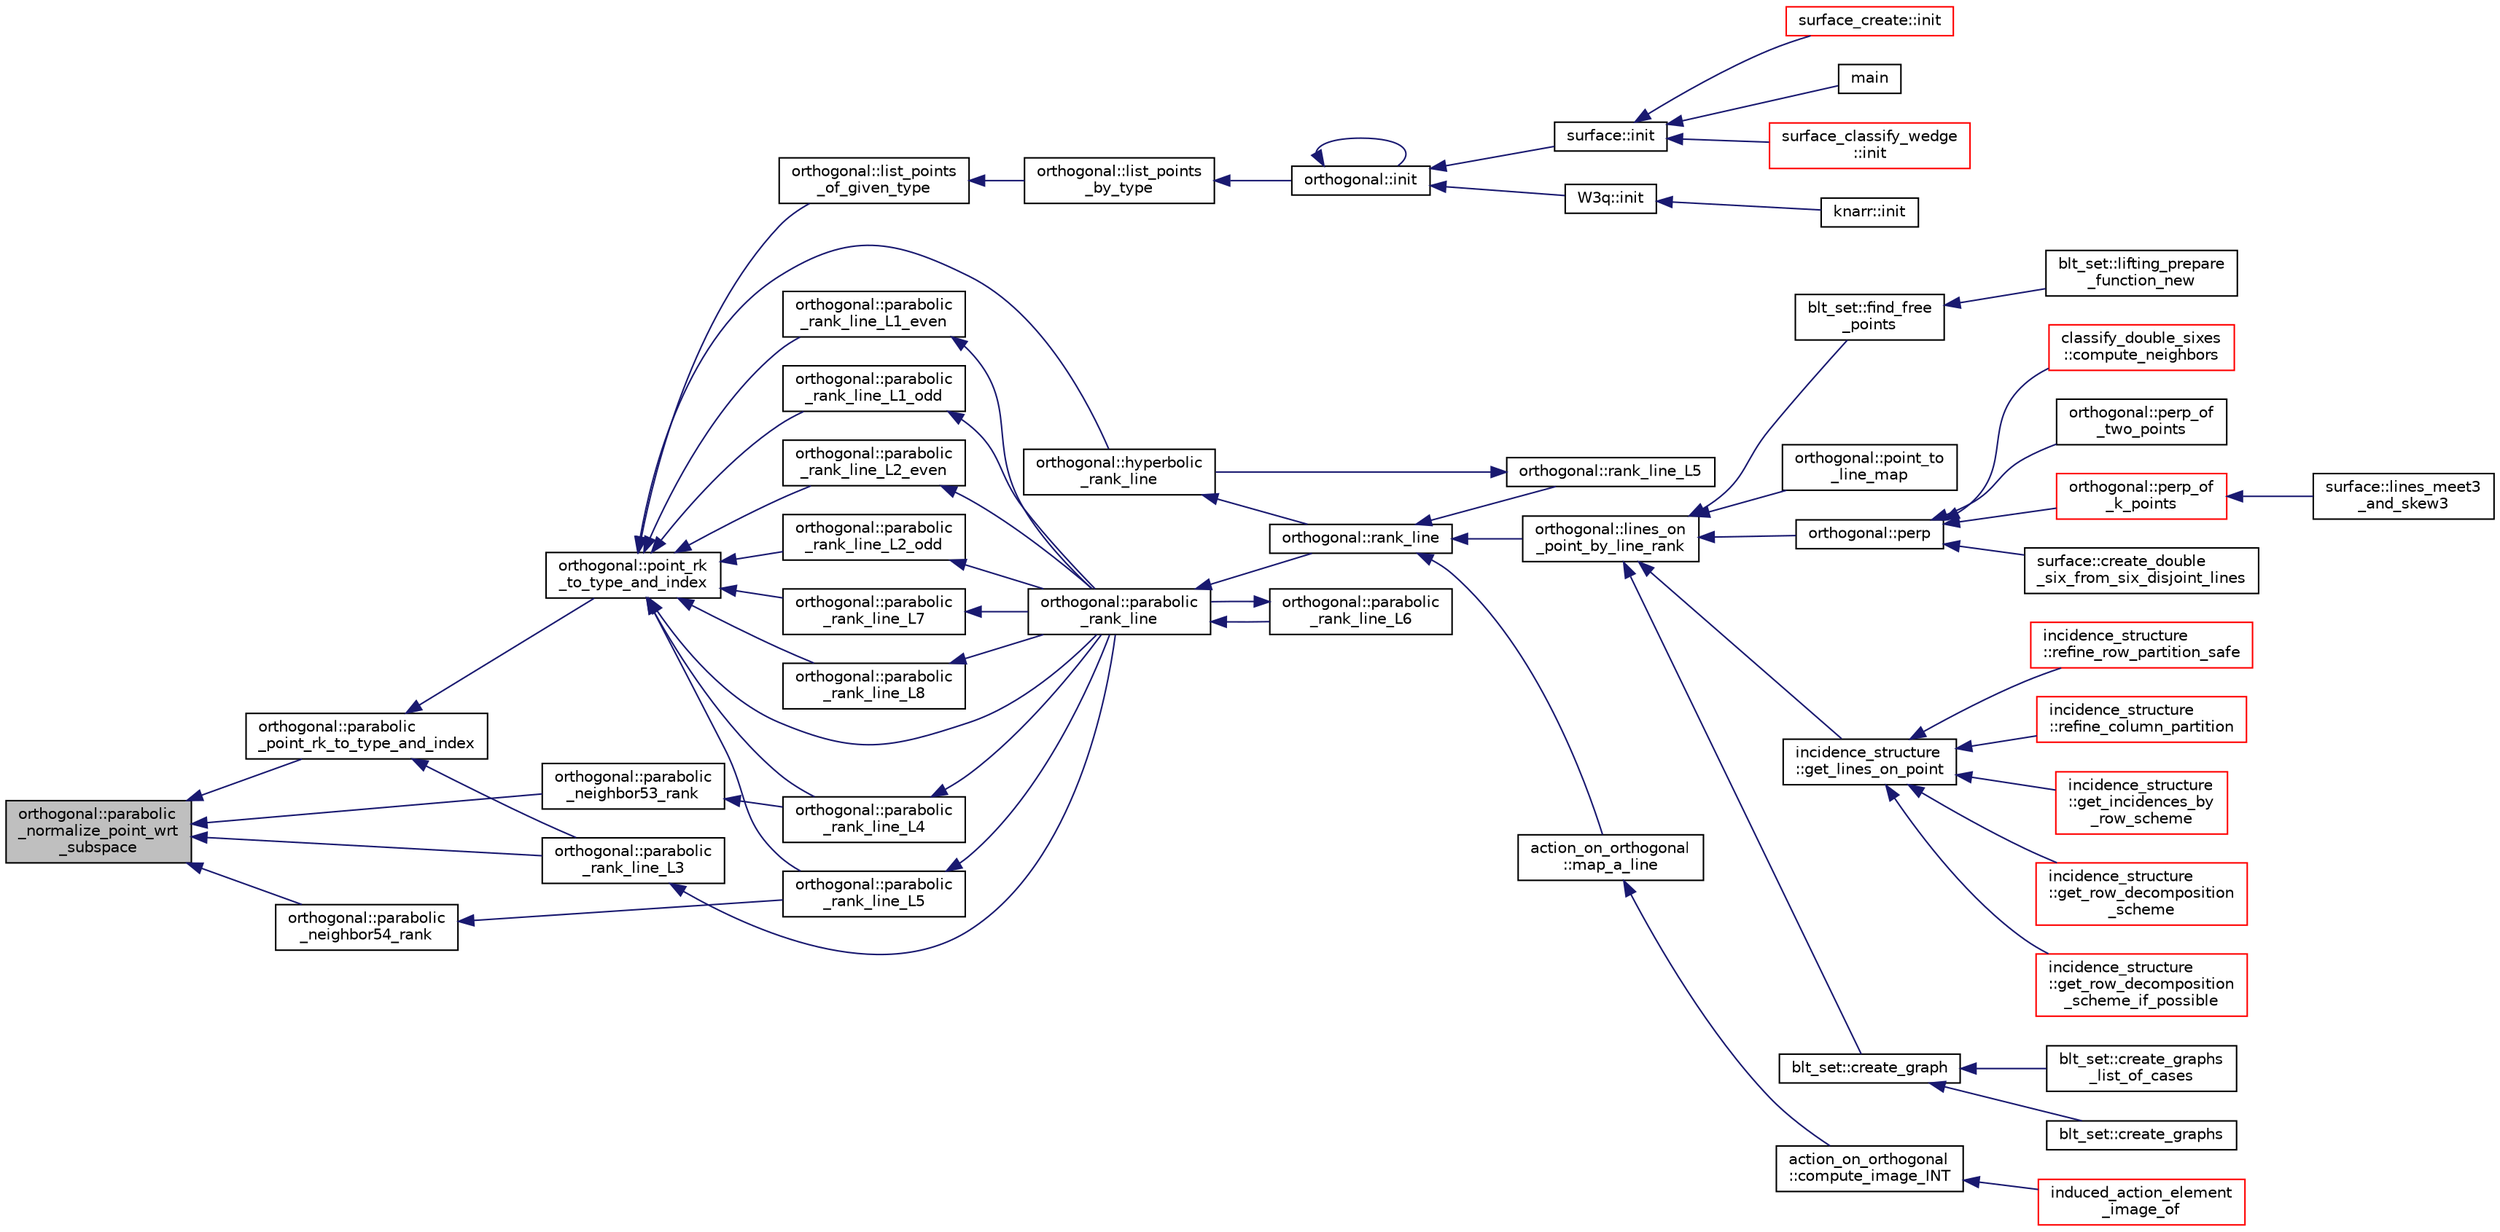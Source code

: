 digraph "orthogonal::parabolic_normalize_point_wrt_subspace"
{
  edge [fontname="Helvetica",fontsize="10",labelfontname="Helvetica",labelfontsize="10"];
  node [fontname="Helvetica",fontsize="10",shape=record];
  rankdir="LR";
  Node23245 [label="orthogonal::parabolic\l_normalize_point_wrt\l_subspace",height=0.2,width=0.4,color="black", fillcolor="grey75", style="filled", fontcolor="black"];
  Node23245 -> Node23246 [dir="back",color="midnightblue",fontsize="10",style="solid",fontname="Helvetica"];
  Node23246 [label="orthogonal::parabolic\l_point_rk_to_type_and_index",height=0.2,width=0.4,color="black", fillcolor="white", style="filled",URL="$d7/daa/classorthogonal.html#aadca2791fa70e971edf85858b725502d"];
  Node23246 -> Node23247 [dir="back",color="midnightblue",fontsize="10",style="solid",fontname="Helvetica"];
  Node23247 [label="orthogonal::point_rk\l_to_type_and_index",height=0.2,width=0.4,color="black", fillcolor="white", style="filled",URL="$d7/daa/classorthogonal.html#a5419c9c6b60c81e6e66f3606e7ad1815"];
  Node23247 -> Node23248 [dir="back",color="midnightblue",fontsize="10",style="solid",fontname="Helvetica"];
  Node23248 [label="orthogonal::list_points\l_of_given_type",height=0.2,width=0.4,color="black", fillcolor="white", style="filled",URL="$d7/daa/classorthogonal.html#a80ded28f55a2191d5a5ec5fe9ee1a4c7"];
  Node23248 -> Node23249 [dir="back",color="midnightblue",fontsize="10",style="solid",fontname="Helvetica"];
  Node23249 [label="orthogonal::list_points\l_by_type",height=0.2,width=0.4,color="black", fillcolor="white", style="filled",URL="$d7/daa/classorthogonal.html#a078981d509c626c1cdad322ab94c697c"];
  Node23249 -> Node23250 [dir="back",color="midnightblue",fontsize="10",style="solid",fontname="Helvetica"];
  Node23250 [label="orthogonal::init",height=0.2,width=0.4,color="black", fillcolor="white", style="filled",URL="$d7/daa/classorthogonal.html#a8bd53ba30f34ac50889503f0f3ef6deb"];
  Node23250 -> Node23250 [dir="back",color="midnightblue",fontsize="10",style="solid",fontname="Helvetica"];
  Node23250 -> Node23251 [dir="back",color="midnightblue",fontsize="10",style="solid",fontname="Helvetica"];
  Node23251 [label="surface::init",height=0.2,width=0.4,color="black", fillcolor="white", style="filled",URL="$d5/d88/classsurface.html#a90570b0ca6ab02988159f2c40cb27308"];
  Node23251 -> Node23252 [dir="back",color="midnightblue",fontsize="10",style="solid",fontname="Helvetica"];
  Node23252 [label="main",height=0.2,width=0.4,color="black", fillcolor="white", style="filled",URL="$d6/dc3/arc__lifting__main_8_c.html#a217dbf8b442f20279ea00b898af96f52"];
  Node23251 -> Node23253 [dir="back",color="midnightblue",fontsize="10",style="solid",fontname="Helvetica"];
  Node23253 [label="surface_classify_wedge\l::init",height=0.2,width=0.4,color="red", fillcolor="white", style="filled",URL="$d7/d5c/classsurface__classify__wedge.html#a43302106663b307aa8274a5112a7010a"];
  Node23251 -> Node23255 [dir="back",color="midnightblue",fontsize="10",style="solid",fontname="Helvetica"];
  Node23255 [label="surface_create::init",height=0.2,width=0.4,color="red", fillcolor="white", style="filled",URL="$de/da4/classsurface__create.html#ab0db5c12825f778e3caf8aa4da02eb06"];
  Node23250 -> Node23257 [dir="back",color="midnightblue",fontsize="10",style="solid",fontname="Helvetica"];
  Node23257 [label="W3q::init",height=0.2,width=0.4,color="black", fillcolor="white", style="filled",URL="$de/d2c/class_w3q.html#a215fe070895a4915537fcb1bfba4f777"];
  Node23257 -> Node23258 [dir="back",color="midnightblue",fontsize="10",style="solid",fontname="Helvetica"];
  Node23258 [label="knarr::init",height=0.2,width=0.4,color="black", fillcolor="white", style="filled",URL="$d7/de5/classknarr.html#a1e25f28aeec8f316cc0ce81eb89e670e"];
  Node23247 -> Node23259 [dir="back",color="midnightblue",fontsize="10",style="solid",fontname="Helvetica"];
  Node23259 [label="orthogonal::hyperbolic\l_rank_line",height=0.2,width=0.4,color="black", fillcolor="white", style="filled",URL="$d7/daa/classorthogonal.html#a2810f9a6851f445b03fdbfe2a888e9f5"];
  Node23259 -> Node23260 [dir="back",color="midnightblue",fontsize="10",style="solid",fontname="Helvetica"];
  Node23260 [label="orthogonal::rank_line",height=0.2,width=0.4,color="black", fillcolor="white", style="filled",URL="$d7/daa/classorthogonal.html#a5e1b5a3eb76840f425e71f25dabcd470"];
  Node23260 -> Node23261 [dir="back",color="midnightblue",fontsize="10",style="solid",fontname="Helvetica"];
  Node23261 [label="orthogonal::lines_on\l_point_by_line_rank",height=0.2,width=0.4,color="black", fillcolor="white", style="filled",URL="$d7/daa/classorthogonal.html#adc21874b6da3cd3585c704994fb538aa"];
  Node23261 -> Node23262 [dir="back",color="midnightblue",fontsize="10",style="solid",fontname="Helvetica"];
  Node23262 [label="blt_set::create_graph",height=0.2,width=0.4,color="black", fillcolor="white", style="filled",URL="$d1/d3d/classblt__set.html#ae92249ece99ffbc92e93e49cd5d5dccf"];
  Node23262 -> Node23263 [dir="back",color="midnightblue",fontsize="10",style="solid",fontname="Helvetica"];
  Node23263 [label="blt_set::create_graphs",height=0.2,width=0.4,color="black", fillcolor="white", style="filled",URL="$d1/d3d/classblt__set.html#a3f1d4a8ed15875c47b327949f26a4533"];
  Node23262 -> Node23264 [dir="back",color="midnightblue",fontsize="10",style="solid",fontname="Helvetica"];
  Node23264 [label="blt_set::create_graphs\l_list_of_cases",height=0.2,width=0.4,color="black", fillcolor="white", style="filled",URL="$d1/d3d/classblt__set.html#a91ad531d4154bd887182dbd6121476f3"];
  Node23261 -> Node23265 [dir="back",color="midnightblue",fontsize="10",style="solid",fontname="Helvetica"];
  Node23265 [label="blt_set::find_free\l_points",height=0.2,width=0.4,color="black", fillcolor="white", style="filled",URL="$d1/d3d/classblt__set.html#a71f82dd3dc4a901ea2a0949d2f1af302"];
  Node23265 -> Node23266 [dir="back",color="midnightblue",fontsize="10",style="solid",fontname="Helvetica"];
  Node23266 [label="blt_set::lifting_prepare\l_function_new",height=0.2,width=0.4,color="black", fillcolor="white", style="filled",URL="$d1/d3d/classblt__set.html#a1314b7c0a3b78ba54c0f61a397d8afce"];
  Node23261 -> Node23267 [dir="back",color="midnightblue",fontsize="10",style="solid",fontname="Helvetica"];
  Node23267 [label="orthogonal::point_to\l_line_map",height=0.2,width=0.4,color="black", fillcolor="white", style="filled",URL="$d7/daa/classorthogonal.html#a1eae48671390d1c251303be93b45f9e4"];
  Node23261 -> Node23268 [dir="back",color="midnightblue",fontsize="10",style="solid",fontname="Helvetica"];
  Node23268 [label="orthogonal::perp",height=0.2,width=0.4,color="black", fillcolor="white", style="filled",URL="$d7/daa/classorthogonal.html#ae80e0fa8d1e8caddb9afbb466e3d3189"];
  Node23268 -> Node23269 [dir="back",color="midnightblue",fontsize="10",style="solid",fontname="Helvetica"];
  Node23269 [label="orthogonal::perp_of\l_two_points",height=0.2,width=0.4,color="black", fillcolor="white", style="filled",URL="$d7/daa/classorthogonal.html#a6a05fef2e61ed508bff66d6728c58ec0"];
  Node23268 -> Node23270 [dir="back",color="midnightblue",fontsize="10",style="solid",fontname="Helvetica"];
  Node23270 [label="orthogonal::perp_of\l_k_points",height=0.2,width=0.4,color="red", fillcolor="white", style="filled",URL="$d7/daa/classorthogonal.html#a6a92a4680dc76bb289141fc5c765f5fb"];
  Node23270 -> Node23271 [dir="back",color="midnightblue",fontsize="10",style="solid",fontname="Helvetica"];
  Node23271 [label="surface::lines_meet3\l_and_skew3",height=0.2,width=0.4,color="black", fillcolor="white", style="filled",URL="$d5/d88/classsurface.html#af87ed9d20b980a89342f20c206ae5790"];
  Node23268 -> Node23293 [dir="back",color="midnightblue",fontsize="10",style="solid",fontname="Helvetica"];
  Node23293 [label="surface::create_double\l_six_from_six_disjoint_lines",height=0.2,width=0.4,color="black", fillcolor="white", style="filled",URL="$d5/d88/classsurface.html#a4c44f0a33d709edee71537547880dd87"];
  Node23268 -> Node23294 [dir="back",color="midnightblue",fontsize="10",style="solid",fontname="Helvetica"];
  Node23294 [label="classify_double_sixes\l::compute_neighbors",height=0.2,width=0.4,color="red", fillcolor="white", style="filled",URL="$dd/d23/classclassify__double__sixes.html#a675e241052c36c58063ddcfc06d209b2"];
  Node23261 -> Node23295 [dir="back",color="midnightblue",fontsize="10",style="solid",fontname="Helvetica"];
  Node23295 [label="incidence_structure\l::get_lines_on_point",height=0.2,width=0.4,color="black", fillcolor="white", style="filled",URL="$da/d8a/classincidence__structure.html#a09148fd9478525b4a65c8e44833d1861"];
  Node23295 -> Node23296 [dir="back",color="midnightblue",fontsize="10",style="solid",fontname="Helvetica"];
  Node23296 [label="incidence_structure\l::refine_row_partition_safe",height=0.2,width=0.4,color="red", fillcolor="white", style="filled",URL="$da/d8a/classincidence__structure.html#ae84b2dc0f1a0cd1f9acfadcae21e3745"];
  Node23295 -> Node23317 [dir="back",color="midnightblue",fontsize="10",style="solid",fontname="Helvetica"];
  Node23317 [label="incidence_structure\l::refine_column_partition",height=0.2,width=0.4,color="red", fillcolor="white", style="filled",URL="$da/d8a/classincidence__structure.html#ac262f307c1531d67496129dc7890cda4"];
  Node23295 -> Node23322 [dir="back",color="midnightblue",fontsize="10",style="solid",fontname="Helvetica"];
  Node23322 [label="incidence_structure\l::get_incidences_by\l_row_scheme",height=0.2,width=0.4,color="red", fillcolor="white", style="filled",URL="$da/d8a/classincidence__structure.html#addab249e03244133841bd793389c792c"];
  Node23295 -> Node23326 [dir="back",color="midnightblue",fontsize="10",style="solid",fontname="Helvetica"];
  Node23326 [label="incidence_structure\l::get_row_decomposition\l_scheme",height=0.2,width=0.4,color="red", fillcolor="white", style="filled",URL="$da/d8a/classincidence__structure.html#aa0ad04253ba8e75bb15900ee8b01c9aa"];
  Node23295 -> Node23337 [dir="back",color="midnightblue",fontsize="10",style="solid",fontname="Helvetica"];
  Node23337 [label="incidence_structure\l::get_row_decomposition\l_scheme_if_possible",height=0.2,width=0.4,color="red", fillcolor="white", style="filled",URL="$da/d8a/classincidence__structure.html#ac93d2a6419b0fca3f25f101c5f08caf5"];
  Node23260 -> Node23339 [dir="back",color="midnightblue",fontsize="10",style="solid",fontname="Helvetica"];
  Node23339 [label="orthogonal::rank_line_L5",height=0.2,width=0.4,color="black", fillcolor="white", style="filled",URL="$d7/daa/classorthogonal.html#a80bcc065004ef76b70cef437fff6f54c"];
  Node23339 -> Node23259 [dir="back",color="midnightblue",fontsize="10",style="solid",fontname="Helvetica"];
  Node23260 -> Node23340 [dir="back",color="midnightblue",fontsize="10",style="solid",fontname="Helvetica"];
  Node23340 [label="action_on_orthogonal\l::map_a_line",height=0.2,width=0.4,color="black", fillcolor="white", style="filled",URL="$dc/d87/classaction__on__orthogonal.html#ac7e41a4bbc9e0f2813f2f7030f3ed177"];
  Node23340 -> Node23341 [dir="back",color="midnightblue",fontsize="10",style="solid",fontname="Helvetica"];
  Node23341 [label="action_on_orthogonal\l::compute_image_INT",height=0.2,width=0.4,color="black", fillcolor="white", style="filled",URL="$dc/d87/classaction__on__orthogonal.html#a53cee5a150163f7614151b9cd1fc06f3"];
  Node23341 -> Node23342 [dir="back",color="midnightblue",fontsize="10",style="solid",fontname="Helvetica"];
  Node23342 [label="induced_action_element\l_image_of",height=0.2,width=0.4,color="red", fillcolor="white", style="filled",URL="$d3/d27/interface_8_c.html#a821850d6c3988dd122de0489cd36f0f0"];
  Node23247 -> Node23542 [dir="back",color="midnightblue",fontsize="10",style="solid",fontname="Helvetica"];
  Node23542 [label="orthogonal::parabolic\l_rank_line",height=0.2,width=0.4,color="black", fillcolor="white", style="filled",URL="$d7/daa/classorthogonal.html#a7df334ceca90bc5b90c56354dbaf45c9"];
  Node23542 -> Node23260 [dir="back",color="midnightblue",fontsize="10",style="solid",fontname="Helvetica"];
  Node23542 -> Node23543 [dir="back",color="midnightblue",fontsize="10",style="solid",fontname="Helvetica"];
  Node23543 [label="orthogonal::parabolic\l_rank_line_L6",height=0.2,width=0.4,color="black", fillcolor="white", style="filled",URL="$d7/daa/classorthogonal.html#ab242f864cc2a012dee7c379649d2e566"];
  Node23543 -> Node23542 [dir="back",color="midnightblue",fontsize="10",style="solid",fontname="Helvetica"];
  Node23247 -> Node23544 [dir="back",color="midnightblue",fontsize="10",style="solid",fontname="Helvetica"];
  Node23544 [label="orthogonal::parabolic\l_rank_line_L1_even",height=0.2,width=0.4,color="black", fillcolor="white", style="filled",URL="$d7/daa/classorthogonal.html#a7f055ba3f318499430444e583ed03ee3"];
  Node23544 -> Node23542 [dir="back",color="midnightblue",fontsize="10",style="solid",fontname="Helvetica"];
  Node23247 -> Node23545 [dir="back",color="midnightblue",fontsize="10",style="solid",fontname="Helvetica"];
  Node23545 [label="orthogonal::parabolic\l_rank_line_L1_odd",height=0.2,width=0.4,color="black", fillcolor="white", style="filled",URL="$d7/daa/classorthogonal.html#aab93abadf848b0a5d72b367f155cd7e4"];
  Node23545 -> Node23542 [dir="back",color="midnightblue",fontsize="10",style="solid",fontname="Helvetica"];
  Node23247 -> Node23546 [dir="back",color="midnightblue",fontsize="10",style="solid",fontname="Helvetica"];
  Node23546 [label="orthogonal::parabolic\l_rank_line_L2_even",height=0.2,width=0.4,color="black", fillcolor="white", style="filled",URL="$d7/daa/classorthogonal.html#ad884e741520104066da699b1133deeb0"];
  Node23546 -> Node23542 [dir="back",color="midnightblue",fontsize="10",style="solid",fontname="Helvetica"];
  Node23247 -> Node23547 [dir="back",color="midnightblue",fontsize="10",style="solid",fontname="Helvetica"];
  Node23547 [label="orthogonal::parabolic\l_rank_line_L2_odd",height=0.2,width=0.4,color="black", fillcolor="white", style="filled",URL="$d7/daa/classorthogonal.html#a87ddd814e99966b82e69a1041307074f"];
  Node23547 -> Node23542 [dir="back",color="midnightblue",fontsize="10",style="solid",fontname="Helvetica"];
  Node23247 -> Node23548 [dir="back",color="midnightblue",fontsize="10",style="solid",fontname="Helvetica"];
  Node23548 [label="orthogonal::parabolic\l_rank_line_L4",height=0.2,width=0.4,color="black", fillcolor="white", style="filled",URL="$d7/daa/classorthogonal.html#a9e693d30c0ade825f389feec38ea83b2"];
  Node23548 -> Node23542 [dir="back",color="midnightblue",fontsize="10",style="solid",fontname="Helvetica"];
  Node23247 -> Node23549 [dir="back",color="midnightblue",fontsize="10",style="solid",fontname="Helvetica"];
  Node23549 [label="orthogonal::parabolic\l_rank_line_L5",height=0.2,width=0.4,color="black", fillcolor="white", style="filled",URL="$d7/daa/classorthogonal.html#ab9ff5dd42f31a297d03c559a4934a950"];
  Node23549 -> Node23542 [dir="back",color="midnightblue",fontsize="10",style="solid",fontname="Helvetica"];
  Node23247 -> Node23550 [dir="back",color="midnightblue",fontsize="10",style="solid",fontname="Helvetica"];
  Node23550 [label="orthogonal::parabolic\l_rank_line_L7",height=0.2,width=0.4,color="black", fillcolor="white", style="filled",URL="$d7/daa/classorthogonal.html#ac38fe609d558cb7b16d92b7eb606c6f1"];
  Node23550 -> Node23542 [dir="back",color="midnightblue",fontsize="10",style="solid",fontname="Helvetica"];
  Node23247 -> Node23551 [dir="back",color="midnightblue",fontsize="10",style="solid",fontname="Helvetica"];
  Node23551 [label="orthogonal::parabolic\l_rank_line_L8",height=0.2,width=0.4,color="black", fillcolor="white", style="filled",URL="$d7/daa/classorthogonal.html#af1fb4b5a1ab65d189daea2de78de5225"];
  Node23551 -> Node23542 [dir="back",color="midnightblue",fontsize="10",style="solid",fontname="Helvetica"];
  Node23246 -> Node23552 [dir="back",color="midnightblue",fontsize="10",style="solid",fontname="Helvetica"];
  Node23552 [label="orthogonal::parabolic\l_rank_line_L3",height=0.2,width=0.4,color="black", fillcolor="white", style="filled",URL="$d7/daa/classorthogonal.html#afea1a02e2b439b28127cfa2a782da8c9"];
  Node23552 -> Node23542 [dir="back",color="midnightblue",fontsize="10",style="solid",fontname="Helvetica"];
  Node23245 -> Node23553 [dir="back",color="midnightblue",fontsize="10",style="solid",fontname="Helvetica"];
  Node23553 [label="orthogonal::parabolic\l_neighbor53_rank",height=0.2,width=0.4,color="black", fillcolor="white", style="filled",URL="$d7/daa/classorthogonal.html#aeac497724346642dc1e70eed896d4bfc"];
  Node23553 -> Node23548 [dir="back",color="midnightblue",fontsize="10",style="solid",fontname="Helvetica"];
  Node23245 -> Node23554 [dir="back",color="midnightblue",fontsize="10",style="solid",fontname="Helvetica"];
  Node23554 [label="orthogonal::parabolic\l_neighbor54_rank",height=0.2,width=0.4,color="black", fillcolor="white", style="filled",URL="$d7/daa/classorthogonal.html#ab3955d88bdd66919788c3369d199ab99"];
  Node23554 -> Node23549 [dir="back",color="midnightblue",fontsize="10",style="solid",fontname="Helvetica"];
  Node23245 -> Node23552 [dir="back",color="midnightblue",fontsize="10",style="solid",fontname="Helvetica"];
}
